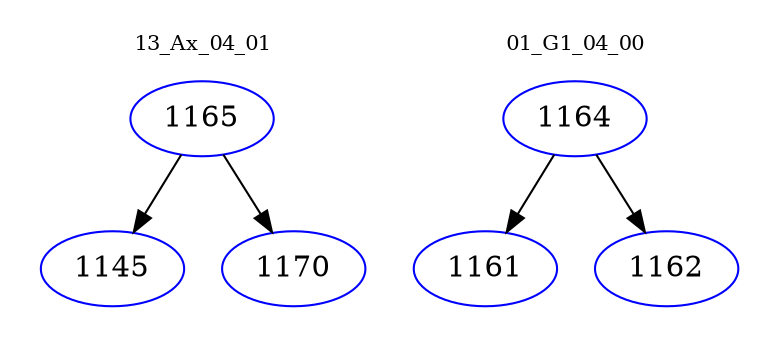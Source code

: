 digraph{
subgraph cluster_0 {
color = white
label = "13_Ax_04_01";
fontsize=10;
T0_1165 [label="1165", color="blue"]
T0_1165 -> T0_1145 [color="black"]
T0_1145 [label="1145", color="blue"]
T0_1165 -> T0_1170 [color="black"]
T0_1170 [label="1170", color="blue"]
}
subgraph cluster_1 {
color = white
label = "01_G1_04_00";
fontsize=10;
T1_1164 [label="1164", color="blue"]
T1_1164 -> T1_1161 [color="black"]
T1_1161 [label="1161", color="blue"]
T1_1164 -> T1_1162 [color="black"]
T1_1162 [label="1162", color="blue"]
}
}
